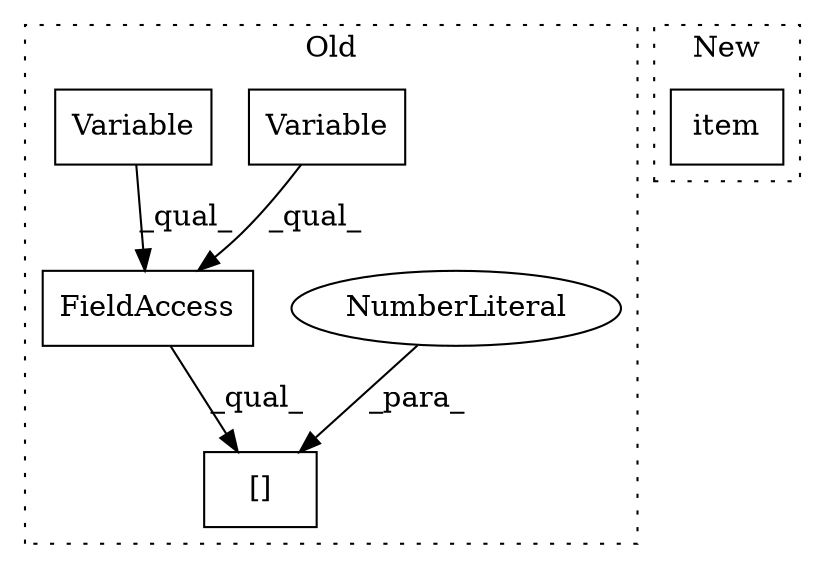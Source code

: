 digraph G {
subgraph cluster0 {
1 [label="Variable" a="32" s="4795,4814" l="9,1" shape="box"];
3 [label="[]" a="2" s="5295,5306" l="10,1" shape="box"];
4 [label="NumberLiteral" a="34" s="5305" l="1" shape="ellipse"];
5 [label="FieldAccess" a="22" s="5295" l="9" shape="box"];
6 [label="Variable" a="32" s="4834,4853" l="9,1" shape="box"];
label = "Old";
style="dotted";
}
subgraph cluster1 {
2 [label="item" a="32" s="5162" l="6" shape="box"];
label = "New";
style="dotted";
}
1 -> 5 [label="_qual_"];
4 -> 3 [label="_para_"];
5 -> 3 [label="_qual_"];
6 -> 5 [label="_qual_"];
}